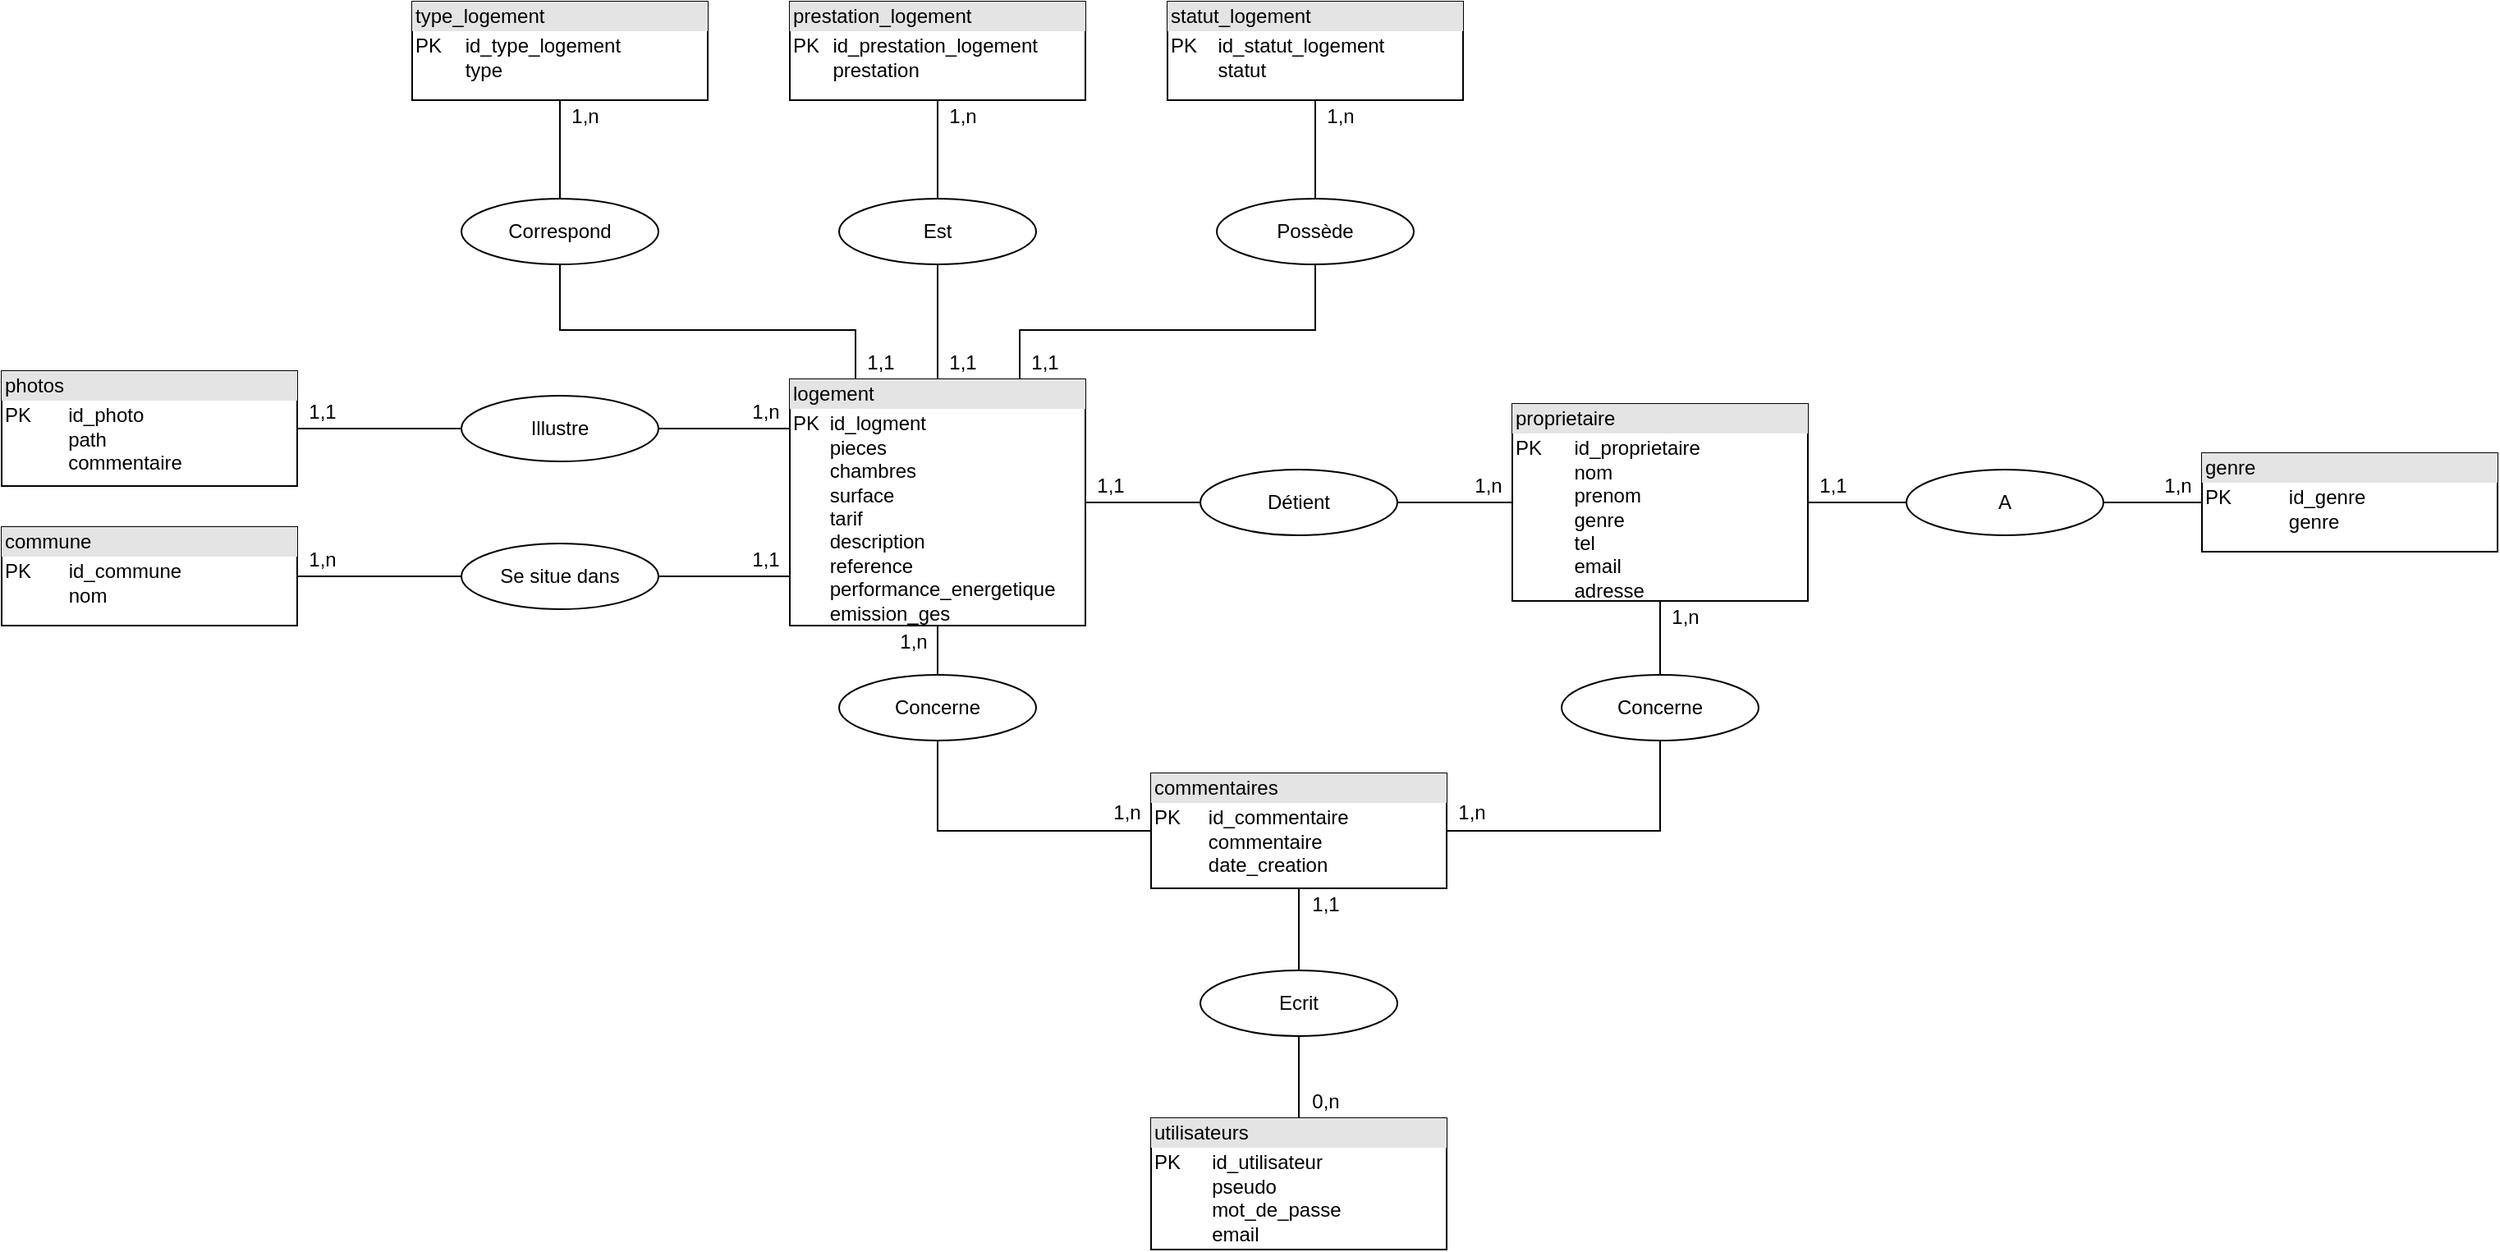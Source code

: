 <mxfile version="13.5.5" type="device"><diagram id="bNItNpcfEsY6p8Ft5eHi" name="Page-1"><mxGraphModel dx="1621" dy="682" grid="1" gridSize="10" guides="1" tooltips="1" connect="1" arrows="1" fold="1" page="0" pageScale="1" pageWidth="827" pageHeight="1169" math="0" shadow="0"><root><mxCell id="0"/><mxCell id="1" parent="0"/><mxCell id="Zb-FYxrw1BMjf-UmmT7S-26" style="edgeStyle=orthogonalEdgeStyle;rounded=0;orthogonalLoop=1;jettySize=auto;html=1;entryX=0.5;entryY=1;entryDx=0;entryDy=0;endArrow=none;endFill=0;" edge="1" parent="1" source="Zb-FYxrw1BMjf-UmmT7S-6" target="Zb-FYxrw1BMjf-UmmT7S-18"><mxGeometry relative="1" as="geometry"><Array as="points"><mxPoint x="320" y="240"/><mxPoint x="140" y="240"/></Array></mxGeometry></mxCell><mxCell id="Zb-FYxrw1BMjf-UmmT7S-27" style="edgeStyle=orthogonalEdgeStyle;rounded=0;orthogonalLoop=1;jettySize=auto;html=1;entryX=0.5;entryY=1;entryDx=0;entryDy=0;endArrow=none;endFill=0;" edge="1" parent="1" source="Zb-FYxrw1BMjf-UmmT7S-6" target="Zb-FYxrw1BMjf-UmmT7S-20"><mxGeometry relative="1" as="geometry"><Array as="points"><mxPoint x="420" y="240"/><mxPoint x="600" y="240"/></Array></mxGeometry></mxCell><mxCell id="Zb-FYxrw1BMjf-UmmT7S-28" style="edgeStyle=orthogonalEdgeStyle;rounded=0;orthogonalLoop=1;jettySize=auto;html=1;entryX=0.5;entryY=1;entryDx=0;entryDy=0;endArrow=none;endFill=0;" edge="1" parent="1" source="Zb-FYxrw1BMjf-UmmT7S-6" target="Zb-FYxrw1BMjf-UmmT7S-16"><mxGeometry relative="1" as="geometry"/></mxCell><mxCell id="Zb-FYxrw1BMjf-UmmT7S-34" style="edgeStyle=orthogonalEdgeStyle;rounded=0;orthogonalLoop=1;jettySize=auto;html=1;entryX=1;entryY=0.5;entryDx=0;entryDy=0;endArrow=none;endFill=0;" edge="1" parent="1" source="Zb-FYxrw1BMjf-UmmT7S-6" target="Zb-FYxrw1BMjf-UmmT7S-15"><mxGeometry relative="1" as="geometry"><Array as="points"><mxPoint x="260" y="300"/><mxPoint x="260" y="300"/></Array></mxGeometry></mxCell><mxCell id="Zb-FYxrw1BMjf-UmmT7S-35" style="edgeStyle=orthogonalEdgeStyle;rounded=0;orthogonalLoop=1;jettySize=auto;html=1;entryX=1;entryY=0.5;entryDx=0;entryDy=0;endArrow=none;endFill=0;" edge="1" parent="1" source="Zb-FYxrw1BMjf-UmmT7S-6" target="Zb-FYxrw1BMjf-UmmT7S-21"><mxGeometry relative="1" as="geometry"><Array as="points"><mxPoint x="250" y="390"/><mxPoint x="250" y="390"/></Array></mxGeometry></mxCell><mxCell id="Zb-FYxrw1BMjf-UmmT7S-39" style="edgeStyle=orthogonalEdgeStyle;rounded=0;orthogonalLoop=1;jettySize=auto;html=1;endArrow=none;endFill=0;" edge="1" parent="1" source="Zb-FYxrw1BMjf-UmmT7S-6" target="Zb-FYxrw1BMjf-UmmT7S-24"><mxGeometry relative="1" as="geometry"/></mxCell><mxCell id="Zb-FYxrw1BMjf-UmmT7S-6" value="&lt;div style=&quot;box-sizing: border-box ; width: 100% ; background: #e4e4e4 ; padding: 2px&quot;&gt;logement&lt;/div&gt;&lt;table style=&quot;width: 100% ; font-size: 1em&quot; cellpadding=&quot;2&quot; cellspacing=&quot;0&quot;&gt;&lt;tbody&gt;&lt;tr&gt;&lt;td&gt;PK&lt;br&gt;&lt;br&gt;&lt;br&gt;&lt;br&gt;&lt;br&gt;&lt;br&gt;&lt;br&gt;&lt;br&gt;&lt;br&gt;&lt;/td&gt;&lt;td&gt;id_logment&lt;br&gt;pieces&lt;br&gt;chambres&lt;br&gt;surface&lt;br&gt;tarif&lt;br&gt;description&lt;br&gt;reference&lt;br&gt;performance_energetique&lt;br&gt;emission_ges&lt;br&gt;&lt;/td&gt;&lt;/tr&gt;&lt;tr&gt;&lt;td&gt;&lt;/td&gt;&lt;td&gt;&lt;/td&gt;&lt;/tr&gt;&lt;/tbody&gt;&lt;/table&gt;" style="verticalAlign=top;align=left;overflow=fill;html=1;fillColor=#ffffff;" vertex="1" parent="1"><mxGeometry x="280" y="270" width="180" height="150" as="geometry"/></mxCell><mxCell id="Zb-FYxrw1BMjf-UmmT7S-7" value="&lt;div style=&quot;box-sizing: border-box ; width: 100% ; background: #e4e4e4 ; padding: 2px&quot;&gt;type_logement&lt;/div&gt;&lt;table style=&quot;width: 100% ; font-size: 1em&quot; cellpadding=&quot;2&quot; cellspacing=&quot;0&quot;&gt;&lt;tbody&gt;&lt;tr&gt;&lt;td&gt;PK&lt;br&gt;&lt;br&gt;&lt;/td&gt;&lt;td&gt;id_type_logement&lt;br&gt;type&lt;br&gt;&lt;/td&gt;&lt;/tr&gt;&lt;/tbody&gt;&lt;/table&gt;" style="verticalAlign=top;align=left;overflow=fill;html=1;fillColor=#ffffff;" vertex="1" parent="1"><mxGeometry x="50" y="40" width="180" height="60" as="geometry"/></mxCell><mxCell id="Zb-FYxrw1BMjf-UmmT7S-8" value="&lt;div style=&quot;box-sizing: border-box ; width: 100% ; background: #e4e4e4 ; padding: 2px&quot;&gt;prestation_logement&lt;/div&gt;&lt;table style=&quot;width: 100% ; font-size: 1em&quot; cellpadding=&quot;2&quot; cellspacing=&quot;0&quot;&gt;&lt;tbody&gt;&lt;tr&gt;&lt;td&gt;PK&lt;br&gt;&lt;br&gt;&lt;/td&gt;&lt;td&gt;id_prestation_logement&lt;br&gt;prestation&lt;br&gt;&lt;/td&gt;&lt;/tr&gt;&lt;/tbody&gt;&lt;/table&gt;" style="verticalAlign=top;align=left;overflow=fill;html=1;fillColor=#ffffff;" vertex="1" parent="1"><mxGeometry x="280" y="40" width="180" height="60" as="geometry"/></mxCell><mxCell id="Zb-FYxrw1BMjf-UmmT7S-9" value="&lt;div style=&quot;box-sizing: border-box ; width: 100% ; background: #e4e4e4 ; padding: 2px&quot;&gt;statut_logement&lt;/div&gt;&lt;table style=&quot;width: 100% ; font-size: 1em&quot; cellpadding=&quot;2&quot; cellspacing=&quot;0&quot;&gt;&lt;tbody&gt;&lt;tr&gt;&lt;td&gt;PK&lt;br&gt;&lt;br&gt;&lt;/td&gt;&lt;td&gt;id_statut_logement&lt;br&gt;statut&lt;br&gt;&lt;/td&gt;&lt;/tr&gt;&lt;/tbody&gt;&lt;/table&gt;" style="verticalAlign=top;align=left;overflow=fill;html=1;fillColor=#ffffff;" vertex="1" parent="1"><mxGeometry x="510" y="40" width="180" height="60" as="geometry"/></mxCell><mxCell id="Zb-FYxrw1BMjf-UmmT7S-32" style="edgeStyle=orthogonalEdgeStyle;rounded=0;orthogonalLoop=1;jettySize=auto;html=1;entryX=0;entryY=0.5;entryDx=0;entryDy=0;endArrow=none;endFill=0;" edge="1" parent="1" source="Zb-FYxrw1BMjf-UmmT7S-10" target="Zb-FYxrw1BMjf-UmmT7S-15"><mxGeometry relative="1" as="geometry"/></mxCell><mxCell id="Zb-FYxrw1BMjf-UmmT7S-10" value="&lt;div style=&quot;box-sizing: border-box ; width: 100% ; background: #e4e4e4 ; padding: 2px&quot;&gt;photos&lt;/div&gt;&lt;table style=&quot;width: 100% ; font-size: 1em&quot; cellpadding=&quot;2&quot; cellspacing=&quot;0&quot;&gt;&lt;tbody&gt;&lt;tr&gt;&lt;td&gt;PK&lt;br&gt;&lt;br&gt;&lt;br&gt;&lt;/td&gt;&lt;td&gt;id_photo&lt;br&gt;path&lt;br&gt;commentaire&lt;/td&gt;&lt;/tr&gt;&lt;/tbody&gt;&lt;/table&gt;" style="verticalAlign=top;align=left;overflow=fill;html=1;fillColor=#ffffff;" vertex="1" parent="1"><mxGeometry x="-200" y="265" width="180" height="70" as="geometry"/></mxCell><mxCell id="Zb-FYxrw1BMjf-UmmT7S-45" style="edgeStyle=orthogonalEdgeStyle;rounded=0;orthogonalLoop=1;jettySize=auto;html=1;endArrow=none;endFill=0;" edge="1" parent="1" source="Zb-FYxrw1BMjf-UmmT7S-11" target="Zb-FYxrw1BMjf-UmmT7S-23"><mxGeometry relative="1" as="geometry"/></mxCell><mxCell id="Zb-FYxrw1BMjf-UmmT7S-11" value="&lt;div style=&quot;box-sizing: border-box ; width: 100% ; background: #e4e4e4 ; padding: 2px&quot;&gt;utilisateurs&lt;/div&gt;&lt;table style=&quot;width: 100% ; font-size: 1em&quot; cellpadding=&quot;2&quot; cellspacing=&quot;0&quot;&gt;&lt;tbody&gt;&lt;tr&gt;&lt;td&gt;PK&lt;br&gt;&lt;br&gt;&lt;br&gt;&lt;br&gt;&lt;/td&gt;&lt;td&gt;id_utilisateur&lt;br&gt;pseudo&lt;br&gt;mot_de_passe&lt;br&gt;email&lt;/td&gt;&lt;/tr&gt;&lt;/tbody&gt;&lt;/table&gt;" style="verticalAlign=top;align=left;overflow=fill;html=1;fillColor=#ffffff;" vertex="1" parent="1"><mxGeometry x="500" y="720" width="180" height="80" as="geometry"/></mxCell><mxCell id="Zb-FYxrw1BMjf-UmmT7S-44" style="edgeStyle=orthogonalEdgeStyle;rounded=0;orthogonalLoop=1;jettySize=auto;html=1;entryX=0.5;entryY=0;entryDx=0;entryDy=0;endArrow=none;endFill=0;" edge="1" parent="1" source="Zb-FYxrw1BMjf-UmmT7S-12" target="Zb-FYxrw1BMjf-UmmT7S-23"><mxGeometry relative="1" as="geometry"/></mxCell><mxCell id="Zb-FYxrw1BMjf-UmmT7S-12" value="&lt;div style=&quot;box-sizing: border-box ; width: 100% ; background: #e4e4e4 ; padding: 2px&quot;&gt;commentaires&lt;/div&gt;&lt;table style=&quot;width: 100% ; font-size: 1em&quot; cellpadding=&quot;2&quot; cellspacing=&quot;0&quot;&gt;&lt;tbody&gt;&lt;tr&gt;&lt;td&gt;PK&lt;br&gt;&lt;br&gt;&lt;br&gt;&lt;/td&gt;&lt;td&gt;id_commentaire&lt;br&gt;commentaire&lt;br&gt;date_creation&lt;/td&gt;&lt;/tr&gt;&lt;/tbody&gt;&lt;/table&gt;" style="verticalAlign=top;align=left;overflow=fill;html=1;fillColor=#ffffff;" vertex="1" parent="1"><mxGeometry x="500" y="510" width="180" height="70" as="geometry"/></mxCell><mxCell id="Zb-FYxrw1BMjf-UmmT7S-37" style="edgeStyle=orthogonalEdgeStyle;rounded=0;orthogonalLoop=1;jettySize=auto;html=1;entryX=1;entryY=0.5;entryDx=0;entryDy=0;endArrow=none;endFill=0;" edge="1" parent="1" source="Zb-FYxrw1BMjf-UmmT7S-13" target="Zb-FYxrw1BMjf-UmmT7S-17"><mxGeometry relative="1" as="geometry"/></mxCell><mxCell id="Zb-FYxrw1BMjf-UmmT7S-40" style="edgeStyle=orthogonalEdgeStyle;rounded=0;orthogonalLoop=1;jettySize=auto;html=1;endArrow=none;endFill=0;" edge="1" parent="1" source="Zb-FYxrw1BMjf-UmmT7S-13" target="Zb-FYxrw1BMjf-UmmT7S-25"><mxGeometry relative="1" as="geometry"/></mxCell><mxCell id="Zb-FYxrw1BMjf-UmmT7S-49" style="edgeStyle=orthogonalEdgeStyle;rounded=0;orthogonalLoop=1;jettySize=auto;html=1;endArrow=none;endFill=0;" edge="1" parent="1" source="Zb-FYxrw1BMjf-UmmT7S-13" target="Zb-FYxrw1BMjf-UmmT7S-47"><mxGeometry relative="1" as="geometry"/></mxCell><mxCell id="Zb-FYxrw1BMjf-UmmT7S-13" value="&lt;div style=&quot;box-sizing: border-box ; width: 100% ; background: #e4e4e4 ; padding: 2px&quot;&gt;proprietaire&lt;/div&gt;&lt;table style=&quot;width: 100% ; font-size: 1em&quot; cellpadding=&quot;2&quot; cellspacing=&quot;0&quot;&gt;&lt;tbody&gt;&lt;tr&gt;&lt;td&gt;PK&lt;br&gt;&lt;br&gt;&lt;br&gt;&lt;br&gt;&lt;br&gt;&lt;br&gt;&lt;br&gt;&lt;br&gt;&lt;br&gt;&lt;/td&gt;&lt;td&gt;id_proprietaire&lt;br&gt;nom&lt;br&gt;prenom&lt;br&gt;genre&lt;br&gt;tel&lt;br&gt;email&lt;br&gt;adresse&lt;br&gt;&lt;br&gt;&lt;br&gt;&lt;/td&gt;&lt;/tr&gt;&lt;tr&gt;&lt;td&gt;&lt;/td&gt;&lt;td&gt;&lt;/td&gt;&lt;/tr&gt;&lt;/tbody&gt;&lt;/table&gt;" style="verticalAlign=top;align=left;overflow=fill;html=1;fillColor=#ffffff;" vertex="1" parent="1"><mxGeometry x="720" y="285" width="180" height="120" as="geometry"/></mxCell><mxCell id="Zb-FYxrw1BMjf-UmmT7S-14" value="&lt;div style=&quot;box-sizing: border-box ; width: 100% ; background: #e4e4e4 ; padding: 2px&quot;&gt;commune&lt;/div&gt;&lt;table style=&quot;width: 100% ; font-size: 1em&quot; cellpadding=&quot;2&quot; cellspacing=&quot;0&quot;&gt;&lt;tbody&gt;&lt;tr&gt;&lt;td&gt;PK&lt;br&gt;&lt;br&gt;&lt;/td&gt;&lt;td&gt;id_commune&lt;br&gt;nom&lt;br&gt;&lt;/td&gt;&lt;/tr&gt;&lt;/tbody&gt;&lt;/table&gt;" style="verticalAlign=top;align=left;overflow=fill;html=1;fillColor=#ffffff;" vertex="1" parent="1"><mxGeometry x="-200" y="360" width="180" height="60" as="geometry"/></mxCell><mxCell id="Zb-FYxrw1BMjf-UmmT7S-15" value="Illustre" style="ellipse;whiteSpace=wrap;html=1;fillColor=#ffffff;" vertex="1" parent="1"><mxGeometry x="80" y="280" width="120" height="40" as="geometry"/></mxCell><mxCell id="Zb-FYxrw1BMjf-UmmT7S-29" style="edgeStyle=orthogonalEdgeStyle;rounded=0;orthogonalLoop=1;jettySize=auto;html=1;entryX=0.5;entryY=1;entryDx=0;entryDy=0;endArrow=none;endFill=0;" edge="1" parent="1" source="Zb-FYxrw1BMjf-UmmT7S-16" target="Zb-FYxrw1BMjf-UmmT7S-8"><mxGeometry relative="1" as="geometry"/></mxCell><mxCell id="Zb-FYxrw1BMjf-UmmT7S-16" value="Est" style="ellipse;whiteSpace=wrap;html=1;fillColor=#ffffff;" vertex="1" parent="1"><mxGeometry x="310" y="160" width="120" height="40" as="geometry"/></mxCell><mxCell id="Zb-FYxrw1BMjf-UmmT7S-38" style="edgeStyle=orthogonalEdgeStyle;rounded=0;orthogonalLoop=1;jettySize=auto;html=1;endArrow=none;endFill=0;" edge="1" parent="1" source="Zb-FYxrw1BMjf-UmmT7S-17" target="Zb-FYxrw1BMjf-UmmT7S-6"><mxGeometry relative="1" as="geometry"/></mxCell><mxCell id="Zb-FYxrw1BMjf-UmmT7S-17" value="Détient" style="ellipse;whiteSpace=wrap;html=1;fillColor=#ffffff;" vertex="1" parent="1"><mxGeometry x="530" y="325" width="120" height="40" as="geometry"/></mxCell><mxCell id="Zb-FYxrw1BMjf-UmmT7S-31" style="edgeStyle=orthogonalEdgeStyle;rounded=0;orthogonalLoop=1;jettySize=auto;html=1;endArrow=none;endFill=0;" edge="1" parent="1" source="Zb-FYxrw1BMjf-UmmT7S-18" target="Zb-FYxrw1BMjf-UmmT7S-7"><mxGeometry relative="1" as="geometry"/></mxCell><mxCell id="Zb-FYxrw1BMjf-UmmT7S-18" value="Correspond" style="ellipse;whiteSpace=wrap;html=1;fillColor=#ffffff;" vertex="1" parent="1"><mxGeometry x="80" y="160" width="120" height="40" as="geometry"/></mxCell><mxCell id="Zb-FYxrw1BMjf-UmmT7S-30" style="edgeStyle=orthogonalEdgeStyle;rounded=0;orthogonalLoop=1;jettySize=auto;html=1;entryX=0.5;entryY=1;entryDx=0;entryDy=0;endArrow=none;endFill=0;" edge="1" parent="1" source="Zb-FYxrw1BMjf-UmmT7S-20" target="Zb-FYxrw1BMjf-UmmT7S-9"><mxGeometry relative="1" as="geometry"/></mxCell><mxCell id="Zb-FYxrw1BMjf-UmmT7S-20" value="Possède" style="ellipse;whiteSpace=wrap;html=1;fillColor=#ffffff;" vertex="1" parent="1"><mxGeometry x="540" y="160" width="120" height="40" as="geometry"/></mxCell><mxCell id="Zb-FYxrw1BMjf-UmmT7S-36" style="edgeStyle=orthogonalEdgeStyle;rounded=0;orthogonalLoop=1;jettySize=auto;html=1;endArrow=none;endFill=0;" edge="1" parent="1" source="Zb-FYxrw1BMjf-UmmT7S-21" target="Zb-FYxrw1BMjf-UmmT7S-14"><mxGeometry relative="1" as="geometry"/></mxCell><mxCell id="Zb-FYxrw1BMjf-UmmT7S-21" value="Se situe dans" style="ellipse;whiteSpace=wrap;html=1;fillColor=#ffffff;" vertex="1" parent="1"><mxGeometry x="80" y="370" width="120" height="40" as="geometry"/></mxCell><mxCell id="Zb-FYxrw1BMjf-UmmT7S-23" value="Ecrit" style="ellipse;whiteSpace=wrap;html=1;fillColor=#ffffff;" vertex="1" parent="1"><mxGeometry x="530" y="630" width="120" height="40" as="geometry"/></mxCell><mxCell id="Zb-FYxrw1BMjf-UmmT7S-42" style="edgeStyle=orthogonalEdgeStyle;rounded=0;orthogonalLoop=1;jettySize=auto;html=1;entryX=0;entryY=0.5;entryDx=0;entryDy=0;endArrow=none;endFill=0;" edge="1" parent="1" source="Zb-FYxrw1BMjf-UmmT7S-24" target="Zb-FYxrw1BMjf-UmmT7S-12"><mxGeometry relative="1" as="geometry"><Array as="points"><mxPoint x="370" y="545"/></Array></mxGeometry></mxCell><mxCell id="Zb-FYxrw1BMjf-UmmT7S-24" value="Concerne" style="ellipse;whiteSpace=wrap;html=1;fillColor=#ffffff;" vertex="1" parent="1"><mxGeometry x="310" y="450" width="120" height="40" as="geometry"/></mxCell><mxCell id="Zb-FYxrw1BMjf-UmmT7S-43" style="edgeStyle=orthogonalEdgeStyle;rounded=0;orthogonalLoop=1;jettySize=auto;html=1;entryX=1;entryY=0.5;entryDx=0;entryDy=0;endArrow=none;endFill=0;" edge="1" parent="1" source="Zb-FYxrw1BMjf-UmmT7S-25" target="Zb-FYxrw1BMjf-UmmT7S-12"><mxGeometry relative="1" as="geometry"><Array as="points"><mxPoint x="810" y="545"/></Array></mxGeometry></mxCell><mxCell id="Zb-FYxrw1BMjf-UmmT7S-25" value="Concerne" style="ellipse;whiteSpace=wrap;html=1;fillColor=#ffffff;" vertex="1" parent="1"><mxGeometry x="750" y="450" width="120" height="40" as="geometry"/></mxCell><mxCell id="Zb-FYxrw1BMjf-UmmT7S-48" style="edgeStyle=orthogonalEdgeStyle;rounded=0;orthogonalLoop=1;jettySize=auto;html=1;endArrow=none;endFill=0;" edge="1" parent="1" source="Zb-FYxrw1BMjf-UmmT7S-46" target="Zb-FYxrw1BMjf-UmmT7S-47"><mxGeometry relative="1" as="geometry"/></mxCell><mxCell id="Zb-FYxrw1BMjf-UmmT7S-46" value="&lt;div style=&quot;box-sizing: border-box ; width: 100% ; background: #e4e4e4 ; padding: 2px&quot;&gt;genre&lt;/div&gt;&lt;table style=&quot;width: 100% ; font-size: 1em&quot; cellpadding=&quot;2&quot; cellspacing=&quot;0&quot;&gt;&lt;tbody&gt;&lt;tr&gt;&lt;td&gt;PK&lt;br&gt;&lt;br&gt;&lt;/td&gt;&lt;td&gt;id_genre&lt;br&gt;genre&lt;br&gt;&lt;/td&gt;&lt;/tr&gt;&lt;/tbody&gt;&lt;/table&gt;" style="verticalAlign=top;align=left;overflow=fill;html=1;fillColor=#ffffff;" vertex="1" parent="1"><mxGeometry x="1140" y="315" width="180" height="60" as="geometry"/></mxCell><mxCell id="Zb-FYxrw1BMjf-UmmT7S-47" value="A" style="ellipse;whiteSpace=wrap;html=1;fillColor=#ffffff;" vertex="1" parent="1"><mxGeometry x="960" y="325" width="120" height="40" as="geometry"/></mxCell><mxCell id="Zb-FYxrw1BMjf-UmmT7S-50" value="1,n" style="text;html=1;align=center;verticalAlign=middle;resizable=0;points=[];autosize=1;" vertex="1" parent="1"><mxGeometry x="1110" y="325" width="30" height="20" as="geometry"/></mxCell><mxCell id="Zb-FYxrw1BMjf-UmmT7S-52" value="1,1" style="text;html=1;align=center;verticalAlign=middle;resizable=0;points=[];autosize=1;" vertex="1" parent="1"><mxGeometry x="900" y="325" width="30" height="20" as="geometry"/></mxCell><mxCell id="Zb-FYxrw1BMjf-UmmT7S-53" value="1,n" style="text;html=1;align=center;verticalAlign=middle;resizable=0;points=[];autosize=1;" vertex="1" parent="1"><mxGeometry x="680" y="524" width="30" height="20" as="geometry"/></mxCell><mxCell id="Zb-FYxrw1BMjf-UmmT7S-54" value="1,n" style="text;html=1;align=center;verticalAlign=middle;resizable=0;points=[];autosize=1;" vertex="1" parent="1"><mxGeometry x="810" y="405" width="30" height="20" as="geometry"/></mxCell><mxCell id="Zb-FYxrw1BMjf-UmmT7S-55" value="1,n" style="text;html=1;align=center;verticalAlign=middle;resizable=0;points=[];autosize=1;" vertex="1" parent="1"><mxGeometry x="470" y="524" width="30" height="20" as="geometry"/></mxCell><mxCell id="Zb-FYxrw1BMjf-UmmT7S-56" value="1,n" style="text;html=1;align=center;verticalAlign=middle;resizable=0;points=[];autosize=1;" vertex="1" parent="1"><mxGeometry x="340" y="420" width="30" height="20" as="geometry"/></mxCell><mxCell id="Zb-FYxrw1BMjf-UmmT7S-57" value="1,1" style="text;html=1;align=center;verticalAlign=middle;resizable=0;points=[];autosize=1;" vertex="1" parent="1"><mxGeometry x="460" y="325" width="30" height="20" as="geometry"/></mxCell><mxCell id="Zb-FYxrw1BMjf-UmmT7S-58" value="1,n" style="text;html=1;align=center;verticalAlign=middle;resizable=0;points=[];autosize=1;" vertex="1" parent="1"><mxGeometry x="690" y="325" width="30" height="20" as="geometry"/></mxCell><mxCell id="Zb-FYxrw1BMjf-UmmT7S-59" value="1,n" style="text;html=1;align=center;verticalAlign=middle;resizable=0;points=[];autosize=1;" vertex="1" parent="1"><mxGeometry x="250" y="280" width="30" height="20" as="geometry"/></mxCell><mxCell id="Zb-FYxrw1BMjf-UmmT7S-60" value="1,1" style="text;html=1;align=center;verticalAlign=middle;resizable=0;points=[];autosize=1;" vertex="1" parent="1"><mxGeometry x="-20" y="280" width="30" height="20" as="geometry"/></mxCell><mxCell id="Zb-FYxrw1BMjf-UmmT7S-61" value="1,1" style="text;html=1;align=center;verticalAlign=middle;resizable=0;points=[];autosize=1;" vertex="1" parent="1"><mxGeometry x="250" y="370" width="30" height="20" as="geometry"/></mxCell><mxCell id="Zb-FYxrw1BMjf-UmmT7S-62" value="1,n" style="text;html=1;align=center;verticalAlign=middle;resizable=0;points=[];autosize=1;" vertex="1" parent="1"><mxGeometry x="-20" y="370" width="30" height="20" as="geometry"/></mxCell><mxCell id="Zb-FYxrw1BMjf-UmmT7S-63" value="0,n" style="text;html=1;align=center;verticalAlign=middle;resizable=0;points=[];autosize=1;" vertex="1" parent="1"><mxGeometry x="591" y="700" width="30" height="20" as="geometry"/></mxCell><mxCell id="Zb-FYxrw1BMjf-UmmT7S-64" value="1,1" style="text;html=1;align=center;verticalAlign=middle;resizable=0;points=[];autosize=1;" vertex="1" parent="1"><mxGeometry x="591" y="580" width="30" height="20" as="geometry"/></mxCell><mxCell id="Zb-FYxrw1BMjf-UmmT7S-65" value="1,1" style="text;html=1;align=center;verticalAlign=middle;resizable=0;points=[];autosize=1;" vertex="1" parent="1"><mxGeometry x="320" y="250" width="30" height="20" as="geometry"/></mxCell><mxCell id="Zb-FYxrw1BMjf-UmmT7S-66" value="1,n" style="text;html=1;align=center;verticalAlign=middle;resizable=0;points=[];autosize=1;" vertex="1" parent="1"><mxGeometry x="140" y="100" width="30" height="20" as="geometry"/></mxCell><mxCell id="Zb-FYxrw1BMjf-UmmT7S-67" value="1,1" style="text;html=1;align=center;verticalAlign=middle;resizable=0;points=[];autosize=1;" vertex="1" parent="1"><mxGeometry x="370" y="250" width="30" height="20" as="geometry"/></mxCell><mxCell id="Zb-FYxrw1BMjf-UmmT7S-70" value="1,1" style="text;html=1;align=center;verticalAlign=middle;resizable=0;points=[];autosize=1;" vertex="1" parent="1"><mxGeometry x="420" y="250" width="30" height="20" as="geometry"/></mxCell><mxCell id="Zb-FYxrw1BMjf-UmmT7S-71" value="1,n" style="text;html=1;align=center;verticalAlign=middle;resizable=0;points=[];autosize=1;" vertex="1" parent="1"><mxGeometry x="370" y="100" width="30" height="20" as="geometry"/></mxCell><mxCell id="Zb-FYxrw1BMjf-UmmT7S-72" value="1,n" style="text;html=1;align=center;verticalAlign=middle;resizable=0;points=[];autosize=1;" vertex="1" parent="1"><mxGeometry x="600" y="100" width="30" height="20" as="geometry"/></mxCell></root></mxGraphModel></diagram></mxfile>